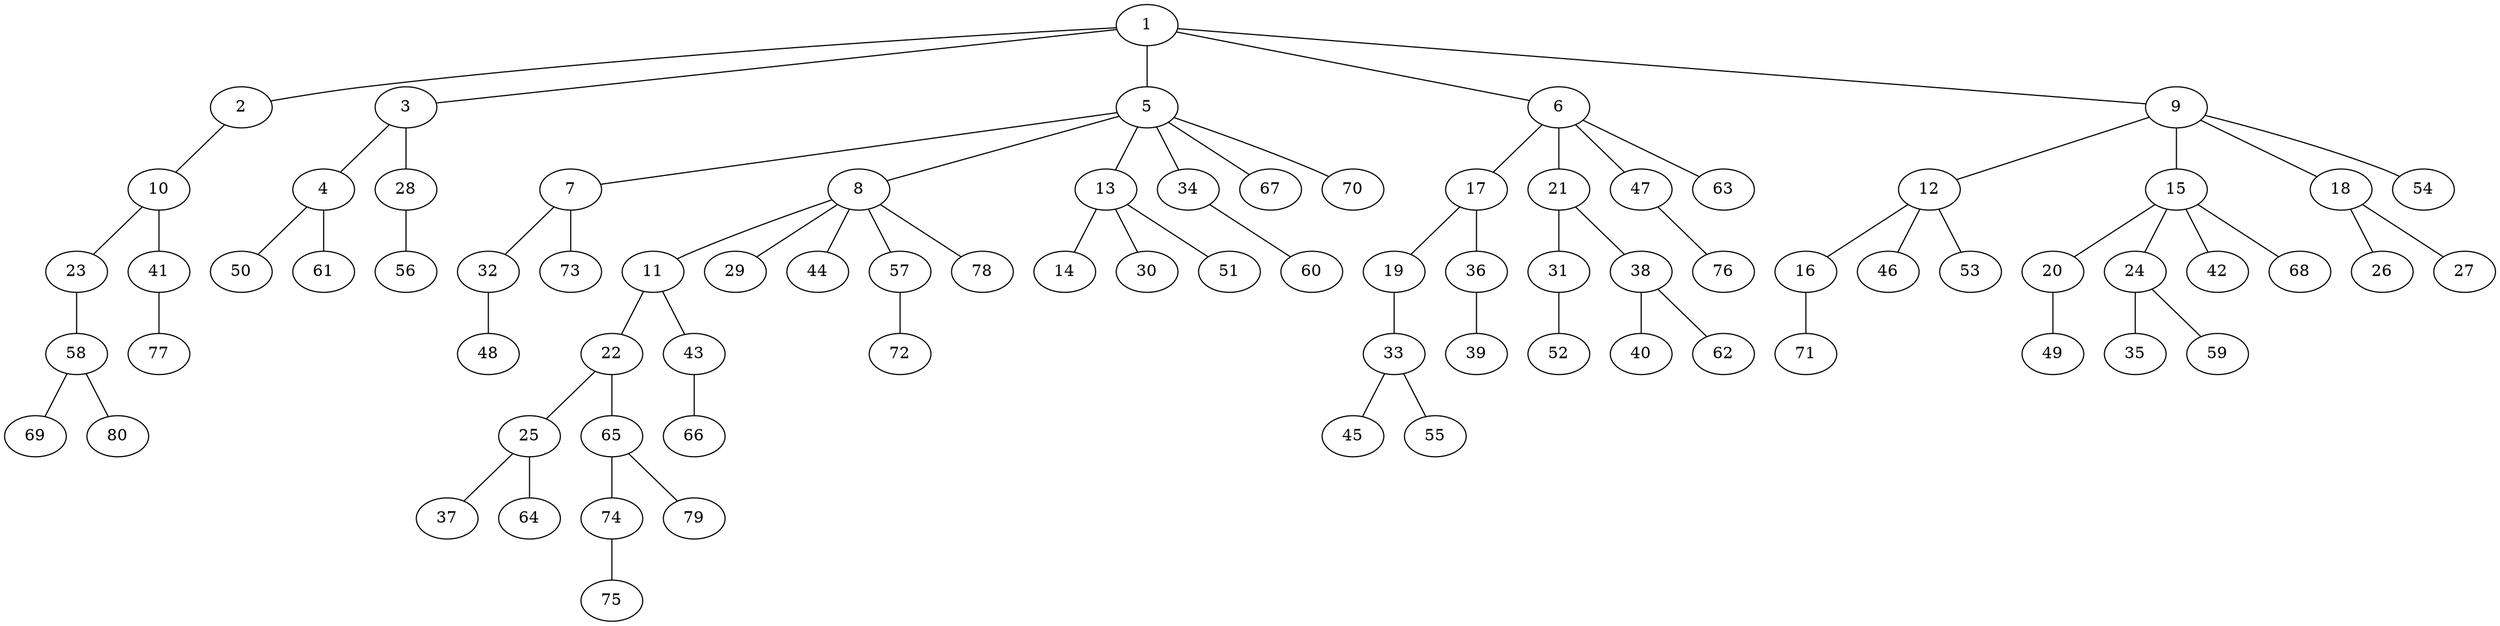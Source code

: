 graph graphname {1--2
1--3
1--5
1--6
1--9
2--10
3--4
3--28
4--50
4--61
5--7
5--8
5--13
5--34
5--67
5--70
6--17
6--21
6--47
6--63
7--32
7--73
8--11
8--29
8--44
8--57
8--78
9--12
9--15
9--18
9--54
10--23
10--41
11--22
11--43
12--16
12--46
12--53
13--14
13--30
13--51
15--20
15--24
15--42
15--68
16--71
17--19
17--36
18--26
18--27
19--33
20--49
21--31
21--38
22--25
22--65
23--58
24--35
24--59
25--37
25--64
28--56
31--52
32--48
33--45
33--55
34--60
36--39
38--40
38--62
41--77
43--66
47--76
57--72
58--69
58--80
65--74
65--79
74--75
}